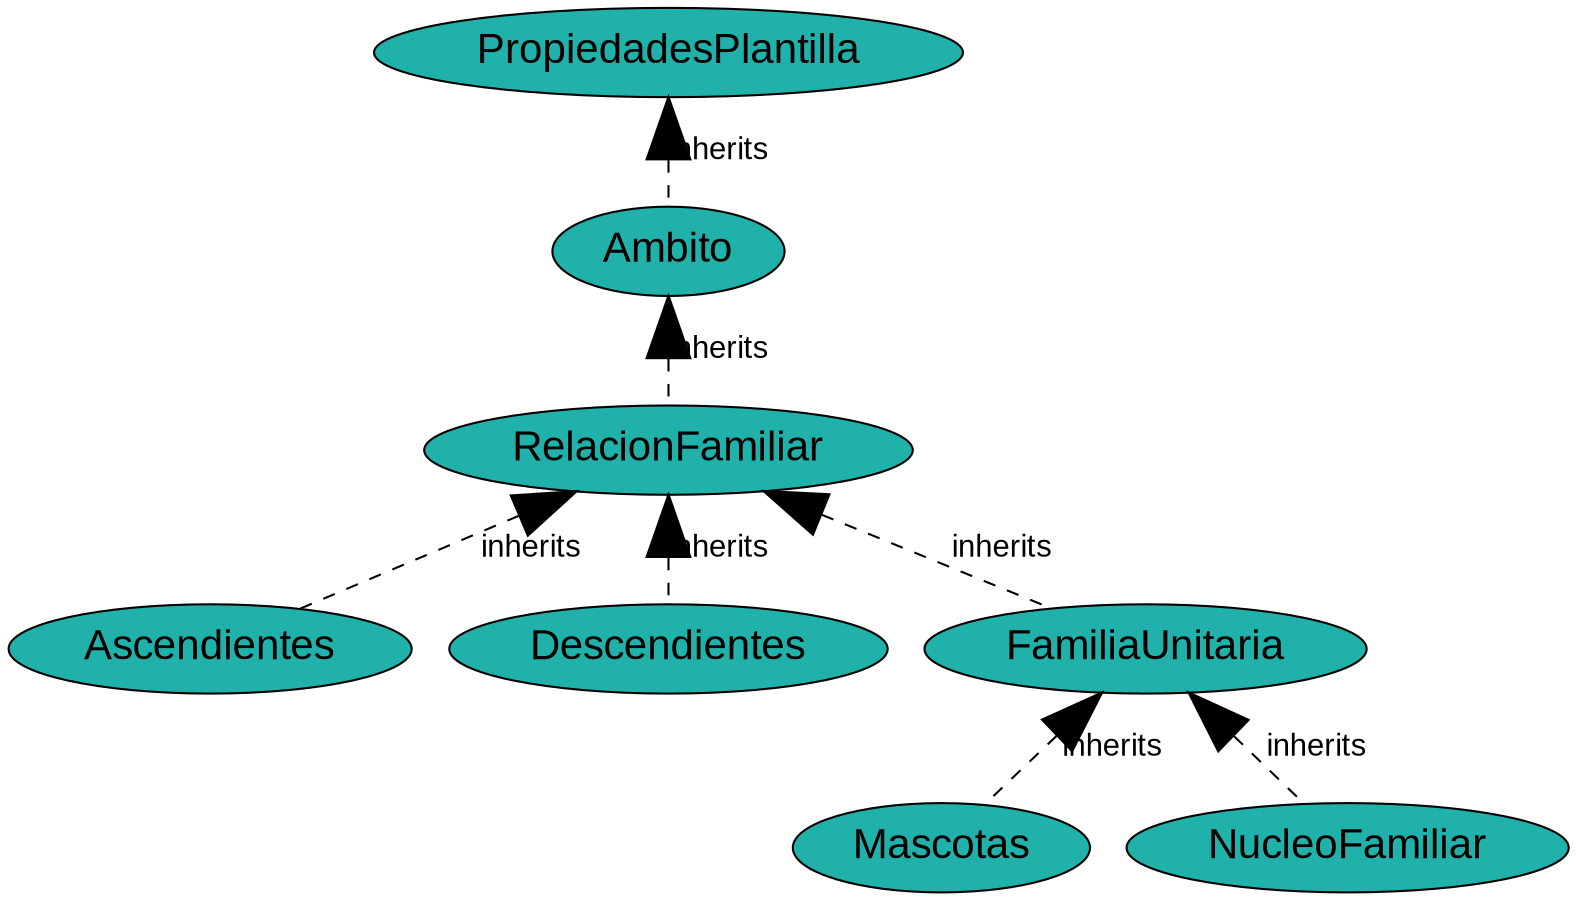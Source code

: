 graph properties{
	node [fontname="Arial"]; 
	edge [fontname="Arial",fontsize=12]

	//node_class
	node [shape=ellipse,style=filled,fillcolor=lightseagreen,fontsize=20,fontname="Arial"]
	"class_ambito"[label="Ambito"];
	"class_ascendientes"[label="Ascendientes"];
	"class_descendientes"[label="Descendientes"];
	"class_familiaunitaria"[label="FamiliaUnitaria"];
	"class_mascotas"[label="Mascotas"];
	"class_nucleofamiliar"[label="NucleoFamiliar"];
	"class_propiedadesplantilla"[label="PropiedadesPlantilla"];
	"class_relacionfamiliar"[label="RelacionFamiliar"];

	//edge_property
	edge[style=dashed,len=3,color=grey];

	//edge_indirect_use and edge_class

	//edge_inheritance
	"class_propiedadesplantilla" -- "class_ambito" [color=black,fontcolor=black,fontsize=15,style=dashed,arrowhead=normal,dir=back,arrowsize=3,label="inherits"];
	"class_relacionfamiliar" -- "class_ascendientes" [color=black,fontcolor=black,fontsize=15,style=dashed,arrowhead=normal,dir=back,arrowsize=3,label="inherits"];
	"class_relacionfamiliar" -- "class_descendientes" [color=black,fontcolor=black,fontsize=15,style=dashed,arrowhead=normal,dir=back,arrowsize=3,label="inherits"];
	"class_relacionfamiliar" -- "class_familiaunitaria" [color=black,fontcolor=black,fontsize=15,style=dashed,arrowhead=normal,dir=back,arrowsize=3,label="inherits"];
	"class_familiaunitaria" -- "class_mascotas" [color=black,fontcolor=black,fontsize=15,style=dashed,arrowhead=normal,dir=back,arrowsize=3,label="inherits"];
	"class_familiaunitaria" -- "class_nucleofamiliar" [color=black,fontcolor=black,fontsize=15,style=dashed,arrowhead=normal,dir=back,arrowsize=3,label="inherits"];
	"class_ambito" -- "class_relacionfamiliar" [color=black,fontcolor=black,fontsize=15,style=dashed,arrowhead=normal,dir=back,arrowsize=3,label="inherits"];

	//edge_relationship
}
